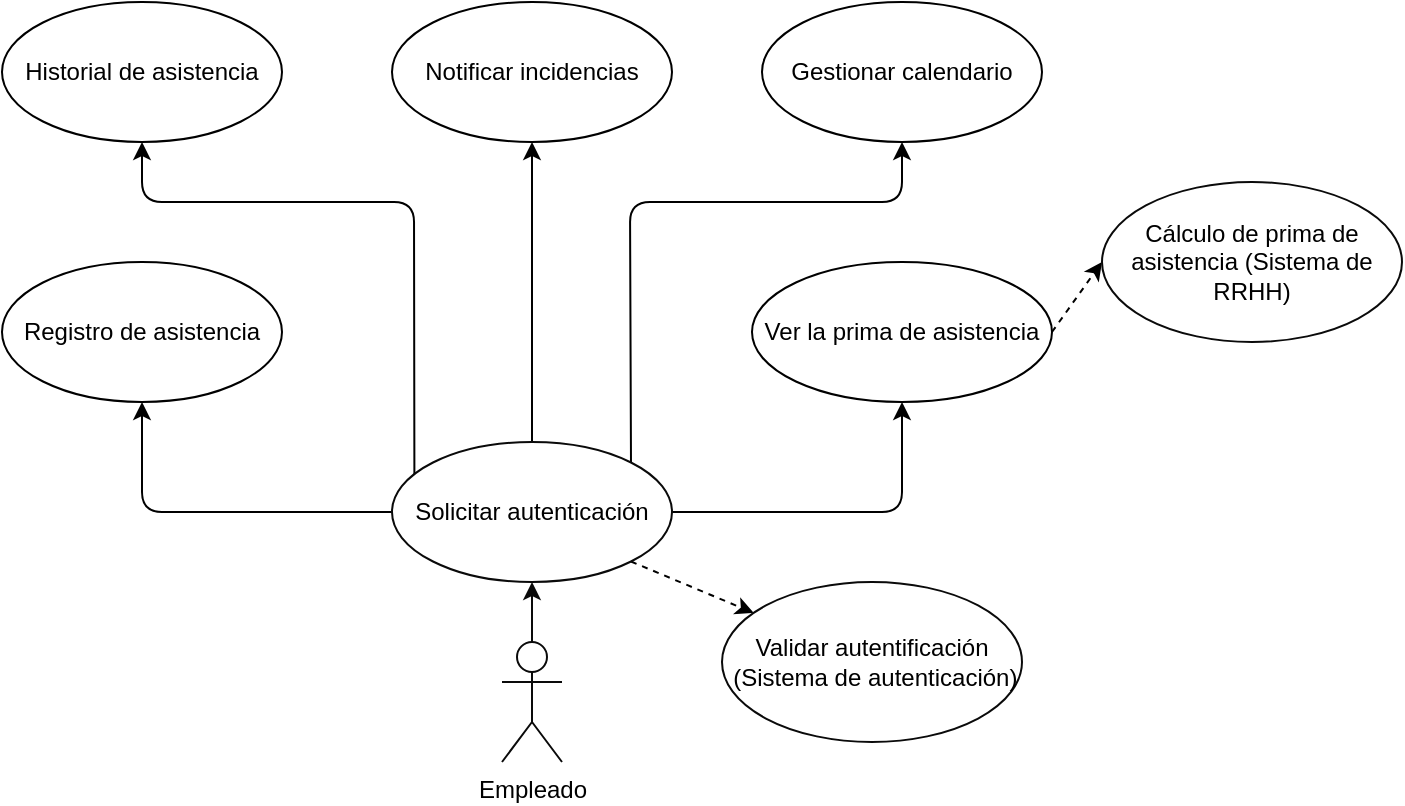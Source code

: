 <mxfile>
    <diagram id="JOxlBMLnOQ60F2Q23Lu8" name="Page-1">
        <mxGraphModel dx="1596" dy="563" grid="1" gridSize="10" guides="1" tooltips="1" connect="1" arrows="1" fold="1" page="1" pageScale="1" pageWidth="850" pageHeight="1100" background="#ffffff" math="0" shadow="0">
            <root>
                <mxCell id="0"/>
                <mxCell id="1" parent="0"/>
                <mxCell id="13" style="edgeStyle=none;html=1;exitX=0.5;exitY=0;exitDx=0;exitDy=0;exitPerimeter=0;entryX=0.5;entryY=1;entryDx=0;entryDy=0;strokeColor=#0A0A0A;" parent="1" source="2" target="5" edge="1">
                    <mxGeometry relative="1" as="geometry"/>
                </mxCell>
                <mxCell id="2" value="&lt;font color=&quot;#000000&quot;&gt;Empleado&lt;/font&gt;" style="shape=umlActor;verticalLabelPosition=bottom;verticalAlign=top;html=1;strokeColor=#0A0A0A;fillColor=none;" parent="1" vertex="1">
                    <mxGeometry x="220" y="680" width="30" height="60" as="geometry"/>
                </mxCell>
                <mxCell id="16" style="edgeStyle=none;html=1;exitX=0;exitY=0.5;exitDx=0;exitDy=0;entryX=0.5;entryY=1;entryDx=0;entryDy=0;strokeColor=#000000;fontColor=#000000;" parent="1" source="5" target="9" edge="1">
                    <mxGeometry relative="1" as="geometry">
                        <Array as="points">
                            <mxPoint x="40" y="615"/>
                        </Array>
                    </mxGeometry>
                </mxCell>
                <mxCell id="17" style="edgeStyle=none;html=1;exitX=1;exitY=0.5;exitDx=0;exitDy=0;entryX=0.5;entryY=1;entryDx=0;entryDy=0;strokeColor=#000000;fontColor=#000000;" parent="1" source="5" target="12" edge="1">
                    <mxGeometry relative="1" as="geometry">
                        <Array as="points">
                            <mxPoint x="420" y="615"/>
                        </Array>
                    </mxGeometry>
                </mxCell>
                <mxCell id="18" style="edgeStyle=none;html=1;entryX=0.5;entryY=1;entryDx=0;entryDy=0;strokeColor=#000000;fontColor=#000000;" parent="1" source="5" target="10" edge="1">
                    <mxGeometry relative="1" as="geometry"/>
                </mxCell>
                <mxCell id="19" style="edgeStyle=none;html=1;exitX=1;exitY=0;exitDx=0;exitDy=0;entryX=0.5;entryY=1;entryDx=0;entryDy=0;strokeColor=#000000;fontColor=#000000;" parent="1" source="5" target="11" edge="1">
                    <mxGeometry relative="1" as="geometry">
                        <Array as="points">
                            <mxPoint x="284" y="460"/>
                            <mxPoint x="420" y="460"/>
                        </Array>
                    </mxGeometry>
                </mxCell>
                <mxCell id="20" style="edgeStyle=none;html=1;exitX=0.08;exitY=0.228;exitDx=0;exitDy=0;entryX=0.5;entryY=1;entryDx=0;entryDy=0;strokeColor=#000000;fontColor=#000000;exitPerimeter=0;" parent="1" source="5" target="6" edge="1">
                    <mxGeometry relative="1" as="geometry">
                        <Array as="points">
                            <mxPoint x="176" y="460"/>
                            <mxPoint x="40" y="460"/>
                        </Array>
                    </mxGeometry>
                </mxCell>
                <mxCell id="24" style="edgeStyle=none;html=1;exitX=1;exitY=1;exitDx=0;exitDy=0;strokeColor=#000000;fontColor=#000000;dashed=1;" edge="1" parent="1" source="5" target="23">
                    <mxGeometry relative="1" as="geometry"/>
                </mxCell>
                <mxCell id="5" value="Solicitar autenticación" style="ellipse;whiteSpace=wrap;html=1;strokeColor=#0A0A0A;fillColor=none;fontColor=#000000;" parent="1" vertex="1">
                    <mxGeometry x="165" y="580" width="140" height="70" as="geometry"/>
                </mxCell>
                <mxCell id="6" value="Historial de asistencia" style="ellipse;whiteSpace=wrap;html=1;strokeColor=#000000;fontColor=#000000;fillColor=none;" parent="1" vertex="1">
                    <mxGeometry x="-30" y="360" width="140" height="70" as="geometry"/>
                </mxCell>
                <mxCell id="9" value="Registro de asistencia" style="ellipse;whiteSpace=wrap;html=1;strokeColor=#000000;fontColor=#000000;fillColor=none;" parent="1" vertex="1">
                    <mxGeometry x="-30" y="490" width="140" height="70" as="geometry"/>
                </mxCell>
                <mxCell id="10" value="Notificar incidencias" style="ellipse;whiteSpace=wrap;html=1;strokeColor=#000000;fontColor=#000000;fillColor=none;" parent="1" vertex="1">
                    <mxGeometry x="165" y="360" width="140" height="70" as="geometry"/>
                </mxCell>
                <mxCell id="11" value="Gestionar calendario" style="ellipse;whiteSpace=wrap;html=1;strokeColor=#000000;fontColor=#000000;fillColor=none;" parent="1" vertex="1">
                    <mxGeometry x="350" y="360" width="140" height="70" as="geometry"/>
                </mxCell>
                <mxCell id="26" style="edgeStyle=none;html=1;exitX=1;exitY=0.5;exitDx=0;exitDy=0;entryX=0;entryY=0.5;entryDx=0;entryDy=0;dashed=1;strokeColor=#000000;fontColor=#000000;" edge="1" parent="1" source="12" target="25">
                    <mxGeometry relative="1" as="geometry"/>
                </mxCell>
                <mxCell id="12" value="Ver la prima de asistencia" style="ellipse;whiteSpace=wrap;html=1;strokeColor=#000000;fontColor=#000000;fillColor=none;" parent="1" vertex="1">
                    <mxGeometry x="345" y="490" width="150" height="70" as="geometry"/>
                </mxCell>
                <mxCell id="23" value="Validar autentificación&lt;br&gt;&lt;span dir=&quot;ltr&quot; class=&quot;ui-provider a b c d e f g h i j k l m n o p q r s t u v w x y z ab ac ae af ag ah ai aj ak&quot;&gt;&amp;nbsp;(Sistema de autenticación)&lt;/span&gt;" style="ellipse;whiteSpace=wrap;html=1;strokeColor=#0A0A0A;fillColor=none;fontColor=#000000;" vertex="1" parent="1">
                    <mxGeometry x="330" y="650" width="150" height="80" as="geometry"/>
                </mxCell>
                <mxCell id="25" value="Cálculo de prima de asistencia (Sistema de RRHH)" style="ellipse;whiteSpace=wrap;html=1;strokeColor=#0A0A0A;fillColor=none;fontColor=#000000;" vertex="1" parent="1">
                    <mxGeometry x="520" y="450" width="150" height="80" as="geometry"/>
                </mxCell>
            </root>
        </mxGraphModel>
    </diagram>
</mxfile>
